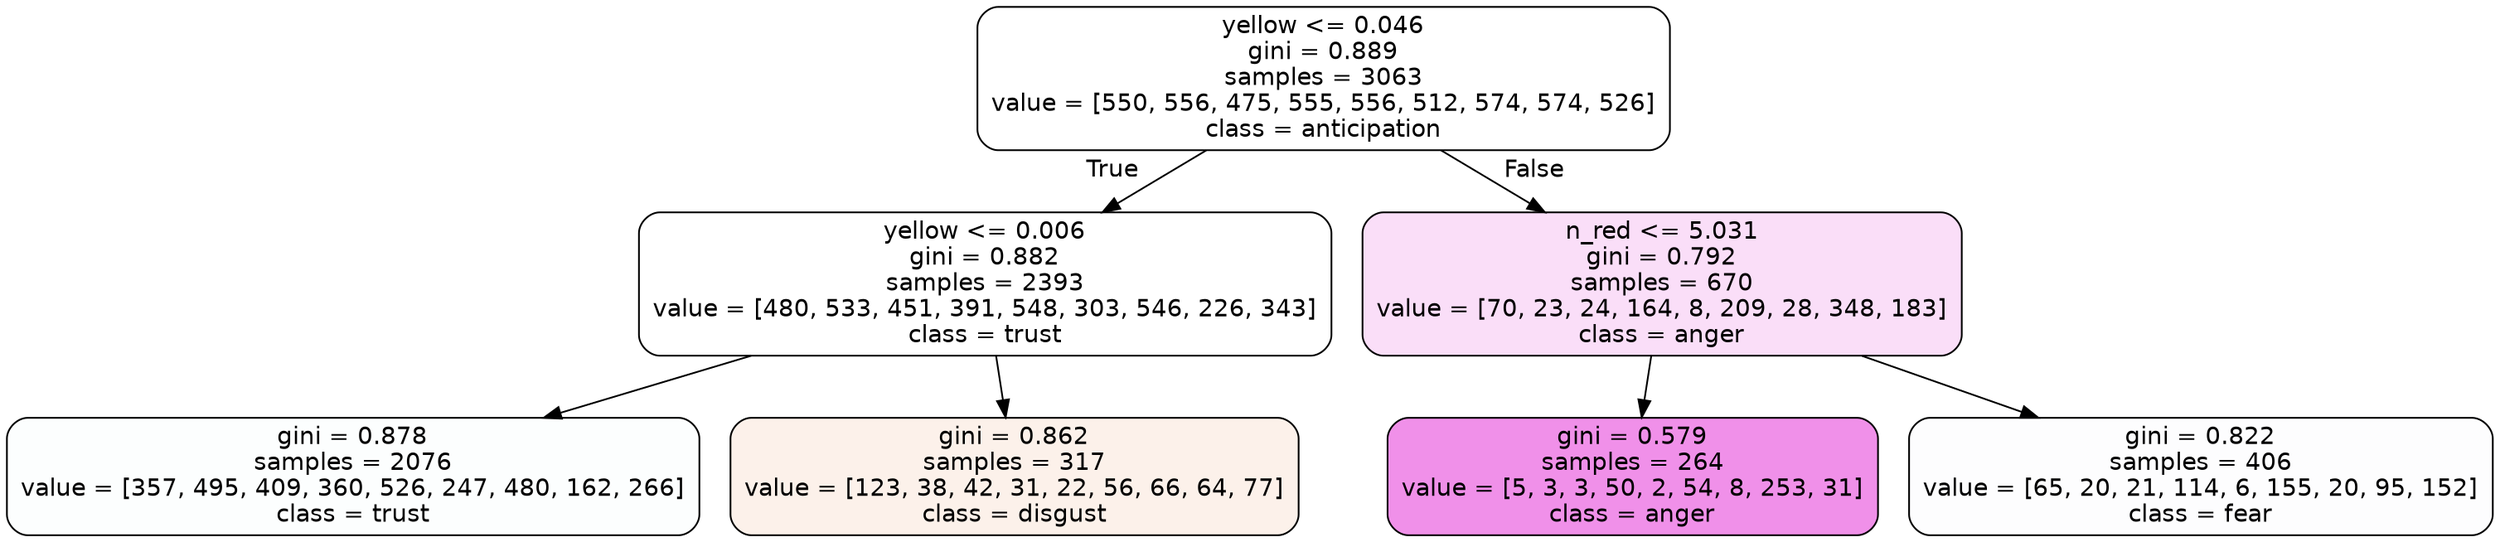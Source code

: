 digraph Tree {
node [shape=box, style="filled, rounded", color="black", fontname=helvetica] ;
edge [fontname=helvetica] ;
0 [label="yellow <= 0.046\ngini = 0.889\nsamples = 3063\nvalue = [550, 556, 475, 555, 556, 512, 574, 574, 526]\nclass = anticipation", fillcolor="#8139e500"] ;
1 [label="yellow <= 0.006\ngini = 0.882\nsamples = 2393\nvalue = [480, 533, 451, 391, 548, 303, 546, 226, 343]\nclass = trust", fillcolor="#39d7e500"] ;
0 -> 1 [labeldistance=2.5, labelangle=45, headlabel="True"] ;
2 [label="gini = 0.878\nsamples = 2076\nvalue = [357, 495, 409, 360, 526, 247, 480, 162, 266]\nclass = trust", fillcolor="#39d7e503"] ;
1 -> 2 ;
3 [label="gini = 0.862\nsamples = 317\nvalue = [123, 38, 42, 31, 22, 56, 66, 64, 77]\nclass = disgust", fillcolor="#e581391b"] ;
1 -> 3 ;
4 [label="n_red <= 5.031\ngini = 0.792\nsamples = 670\nvalue = [70, 23, 24, 164, 8, 209, 28, 348, 183]\nclass = anger", fillcolor="#e539d72a"] ;
0 -> 4 [labeldistance=2.5, labelangle=-45, headlabel="False"] ;
5 [label="gini = 0.579\nsamples = 264\nvalue = [5, 3, 3, 50, 2, 54, 8, 253, 31]\nclass = anger", fillcolor="#e539d78f"] ;
4 -> 5 ;
6 [label="gini = 0.822\nsamples = 406\nvalue = [65, 20, 21, 114, 6, 155, 20, 95, 152]\nclass = fear", fillcolor="#3964e502"] ;
4 -> 6 ;
}